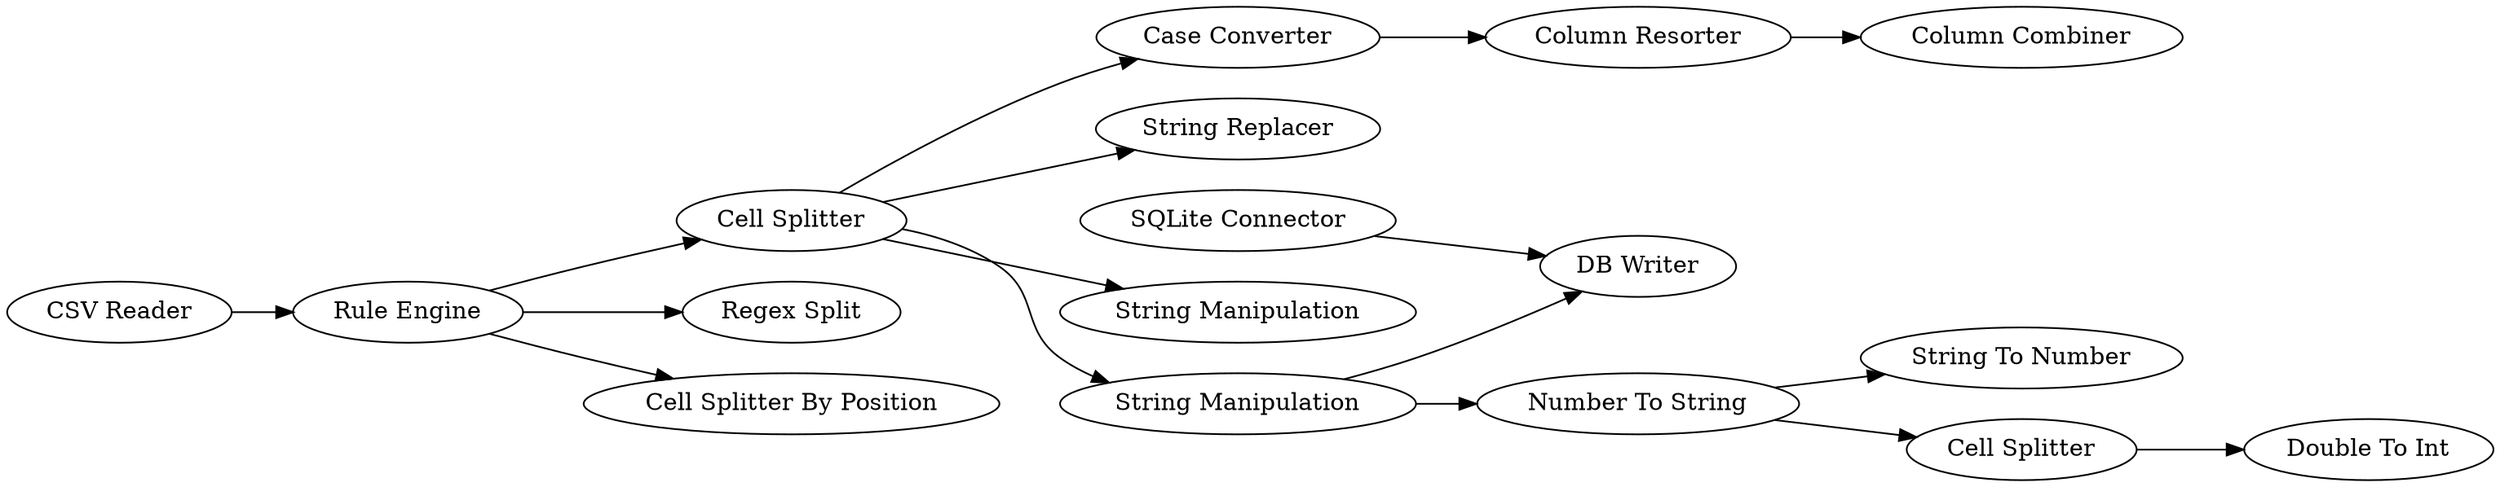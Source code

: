 digraph {
	11 -> 22
	22 -> 24
	34 -> 25
	38 -> 36
	23 -> 7
	23 -> 34
	39 -> 35
	35 -> 33
	21 -> 39
	39 -> 40
	34 -> 11
	21 -> 36
	23 -> 4
	34 -> 21
	19 -> 23
	34 -> 10
	24 [label="Column Combiner"]
	35 [label="Cell Splitter"]
	7 [label="Regex Split"]
	34 [label="Cell Splitter"]
	22 [label="Column Resorter"]
	36 [label="DB Writer"]
	11 [label="Case Converter"]
	21 [label="String Manipulation"]
	23 [label="Rule Engine"]
	4 [label="Cell Splitter By Position"]
	10 [label="String Replacer"]
	40 [label="String To Number"]
	25 [label="String Manipulation"]
	39 [label="Number To String"]
	33 [label="Double To Int"]
	38 [label="SQLite Connector"]
	19 [label="CSV Reader"]
	rankdir=LR
}
